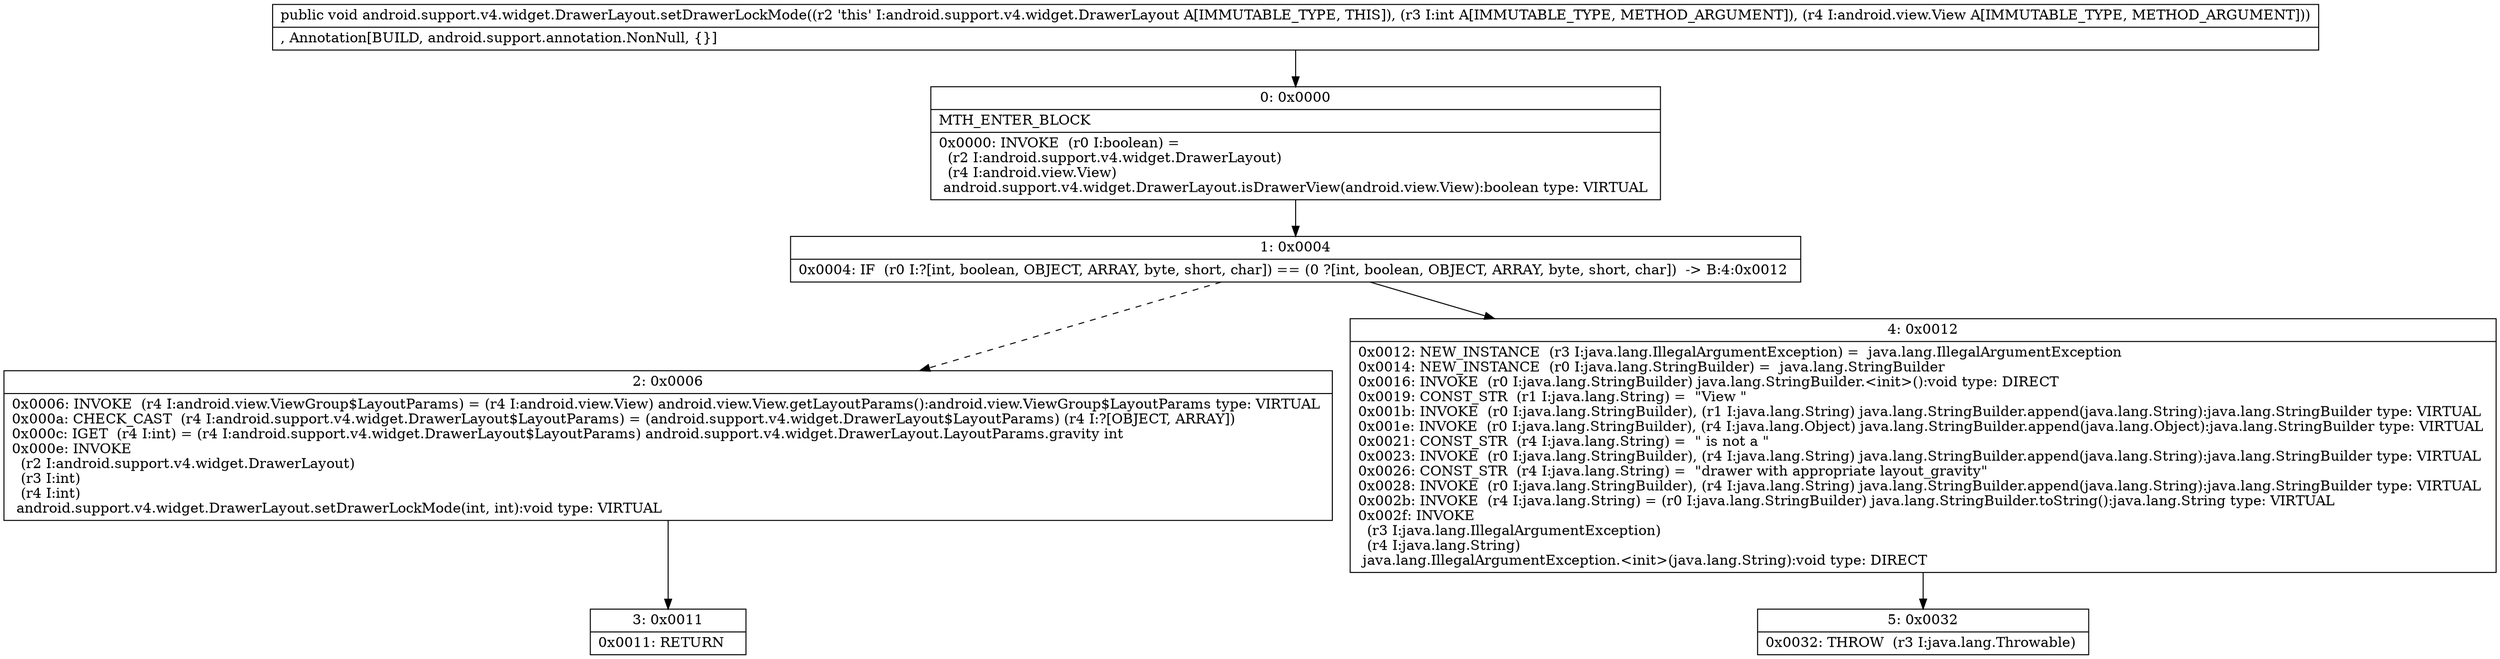digraph "CFG forandroid.support.v4.widget.DrawerLayout.setDrawerLockMode(ILandroid\/view\/View;)V" {
Node_0 [shape=record,label="{0\:\ 0x0000|MTH_ENTER_BLOCK\l|0x0000: INVOKE  (r0 I:boolean) = \l  (r2 I:android.support.v4.widget.DrawerLayout)\l  (r4 I:android.view.View)\l android.support.v4.widget.DrawerLayout.isDrawerView(android.view.View):boolean type: VIRTUAL \l}"];
Node_1 [shape=record,label="{1\:\ 0x0004|0x0004: IF  (r0 I:?[int, boolean, OBJECT, ARRAY, byte, short, char]) == (0 ?[int, boolean, OBJECT, ARRAY, byte, short, char])  \-\> B:4:0x0012 \l}"];
Node_2 [shape=record,label="{2\:\ 0x0006|0x0006: INVOKE  (r4 I:android.view.ViewGroup$LayoutParams) = (r4 I:android.view.View) android.view.View.getLayoutParams():android.view.ViewGroup$LayoutParams type: VIRTUAL \l0x000a: CHECK_CAST  (r4 I:android.support.v4.widget.DrawerLayout$LayoutParams) = (android.support.v4.widget.DrawerLayout$LayoutParams) (r4 I:?[OBJECT, ARRAY]) \l0x000c: IGET  (r4 I:int) = (r4 I:android.support.v4.widget.DrawerLayout$LayoutParams) android.support.v4.widget.DrawerLayout.LayoutParams.gravity int \l0x000e: INVOKE  \l  (r2 I:android.support.v4.widget.DrawerLayout)\l  (r3 I:int)\l  (r4 I:int)\l android.support.v4.widget.DrawerLayout.setDrawerLockMode(int, int):void type: VIRTUAL \l}"];
Node_3 [shape=record,label="{3\:\ 0x0011|0x0011: RETURN   \l}"];
Node_4 [shape=record,label="{4\:\ 0x0012|0x0012: NEW_INSTANCE  (r3 I:java.lang.IllegalArgumentException) =  java.lang.IllegalArgumentException \l0x0014: NEW_INSTANCE  (r0 I:java.lang.StringBuilder) =  java.lang.StringBuilder \l0x0016: INVOKE  (r0 I:java.lang.StringBuilder) java.lang.StringBuilder.\<init\>():void type: DIRECT \l0x0019: CONST_STR  (r1 I:java.lang.String) =  \"View \" \l0x001b: INVOKE  (r0 I:java.lang.StringBuilder), (r1 I:java.lang.String) java.lang.StringBuilder.append(java.lang.String):java.lang.StringBuilder type: VIRTUAL \l0x001e: INVOKE  (r0 I:java.lang.StringBuilder), (r4 I:java.lang.Object) java.lang.StringBuilder.append(java.lang.Object):java.lang.StringBuilder type: VIRTUAL \l0x0021: CONST_STR  (r4 I:java.lang.String) =  \" is not a \" \l0x0023: INVOKE  (r0 I:java.lang.StringBuilder), (r4 I:java.lang.String) java.lang.StringBuilder.append(java.lang.String):java.lang.StringBuilder type: VIRTUAL \l0x0026: CONST_STR  (r4 I:java.lang.String) =  \"drawer with appropriate layout_gravity\" \l0x0028: INVOKE  (r0 I:java.lang.StringBuilder), (r4 I:java.lang.String) java.lang.StringBuilder.append(java.lang.String):java.lang.StringBuilder type: VIRTUAL \l0x002b: INVOKE  (r4 I:java.lang.String) = (r0 I:java.lang.StringBuilder) java.lang.StringBuilder.toString():java.lang.String type: VIRTUAL \l0x002f: INVOKE  \l  (r3 I:java.lang.IllegalArgumentException)\l  (r4 I:java.lang.String)\l java.lang.IllegalArgumentException.\<init\>(java.lang.String):void type: DIRECT \l}"];
Node_5 [shape=record,label="{5\:\ 0x0032|0x0032: THROW  (r3 I:java.lang.Throwable) \l}"];
MethodNode[shape=record,label="{public void android.support.v4.widget.DrawerLayout.setDrawerLockMode((r2 'this' I:android.support.v4.widget.DrawerLayout A[IMMUTABLE_TYPE, THIS]), (r3 I:int A[IMMUTABLE_TYPE, METHOD_ARGUMENT]), (r4 I:android.view.View A[IMMUTABLE_TYPE, METHOD_ARGUMENT]))  | , Annotation[BUILD, android.support.annotation.NonNull, \{\}]\l}"];
MethodNode -> Node_0;
Node_0 -> Node_1;
Node_1 -> Node_2[style=dashed];
Node_1 -> Node_4;
Node_2 -> Node_3;
Node_4 -> Node_5;
}

